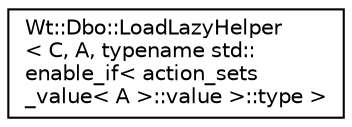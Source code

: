 digraph "Graphical Class Hierarchy"
{
 // LATEX_PDF_SIZE
  edge [fontname="Helvetica",fontsize="10",labelfontname="Helvetica",labelfontsize="10"];
  node [fontname="Helvetica",fontsize="10",shape=record];
  rankdir="LR";
  Node0 [label="Wt::Dbo::LoadLazyHelper\l\< C, A, typename std::\lenable_if\< action_sets\l_value\< A \>::value \>::type \>",height=0.2,width=0.4,color="black", fillcolor="white", style="filled",URL="$structWt_1_1Dbo_1_1LoadLazyHelper_3_01C_00_01A_00_01typename_01std_1_1enable__if_3_01action__setcbf854c2405beccbf1def2447bb01b15.html",tooltip=" "];
}
